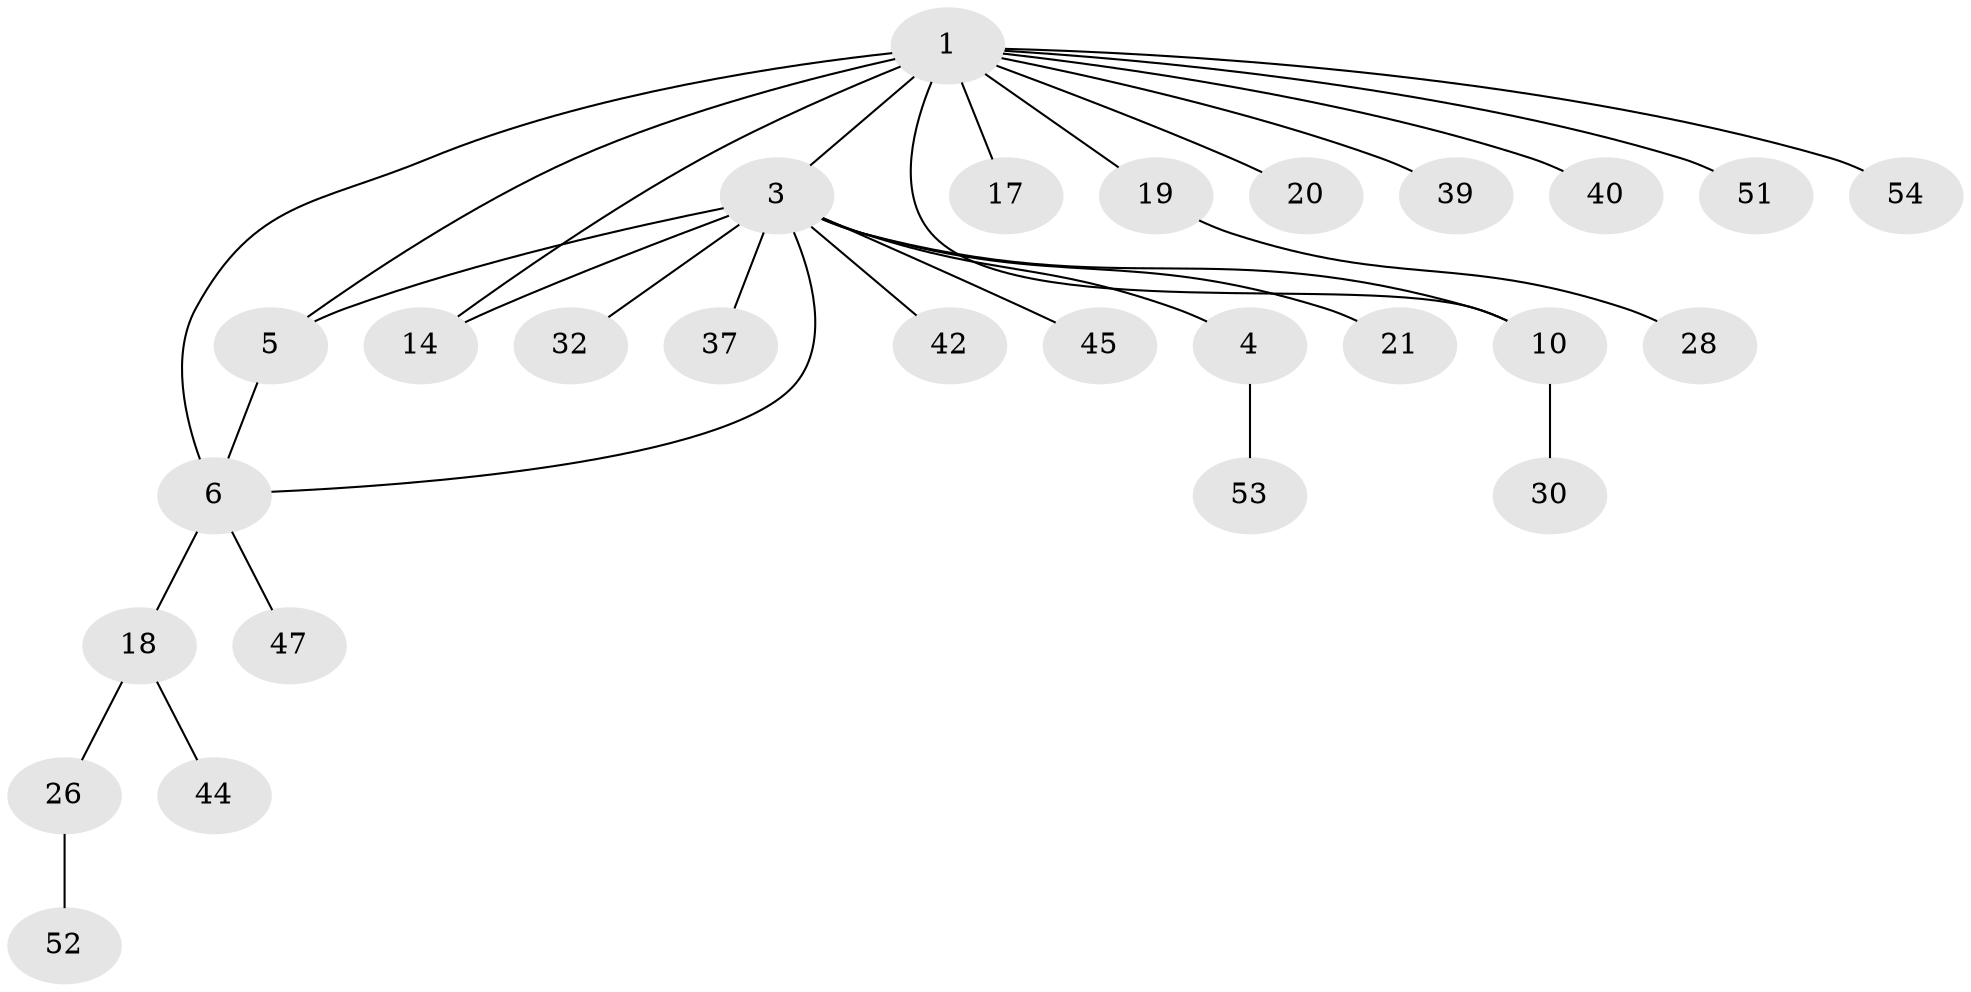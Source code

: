 // original degree distribution, {2: 0.16666666666666666, 8: 0.037037037037037035, 3: 0.16666666666666666, 4: 0.018518518518518517, 5: 0.037037037037037035, 9: 0.037037037037037035, 1: 0.5185185185185185, 7: 0.018518518518518517}
// Generated by graph-tools (version 1.1) at 2025/16/03/09/25 04:16:07]
// undirected, 27 vertices, 31 edges
graph export_dot {
graph [start="1"]
  node [color=gray90,style=filled];
  1 [super="+2+8"];
  3 [super="+11+7+29"];
  4 [super="+25+27"];
  5;
  6 [super="+13+12+24"];
  10 [super="+15"];
  14;
  17 [super="+50+38"];
  18;
  19 [super="+33"];
  20 [super="+35+34"];
  21;
  26 [super="+41"];
  28;
  30;
  32;
  37;
  39;
  40 [super="+46"];
  42;
  44;
  45 [super="+49"];
  47;
  51;
  52;
  53;
  54;
  1 -- 3 [weight=2];
  1 -- 6 [weight=2];
  1 -- 39;
  1 -- 10;
  1 -- 14;
  1 -- 54;
  1 -- 5;
  1 -- 40;
  1 -- 17;
  1 -- 19;
  1 -- 20;
  1 -- 51;
  3 -- 4;
  3 -- 5 [weight=2];
  3 -- 37;
  3 -- 10;
  3 -- 42;
  3 -- 45 [weight=2];
  3 -- 21;
  3 -- 6;
  3 -- 32;
  3 -- 14;
  4 -- 53;
  5 -- 6;
  6 -- 18;
  6 -- 47;
  10 -- 30;
  18 -- 26;
  18 -- 44;
  19 -- 28;
  26 -- 52;
}
